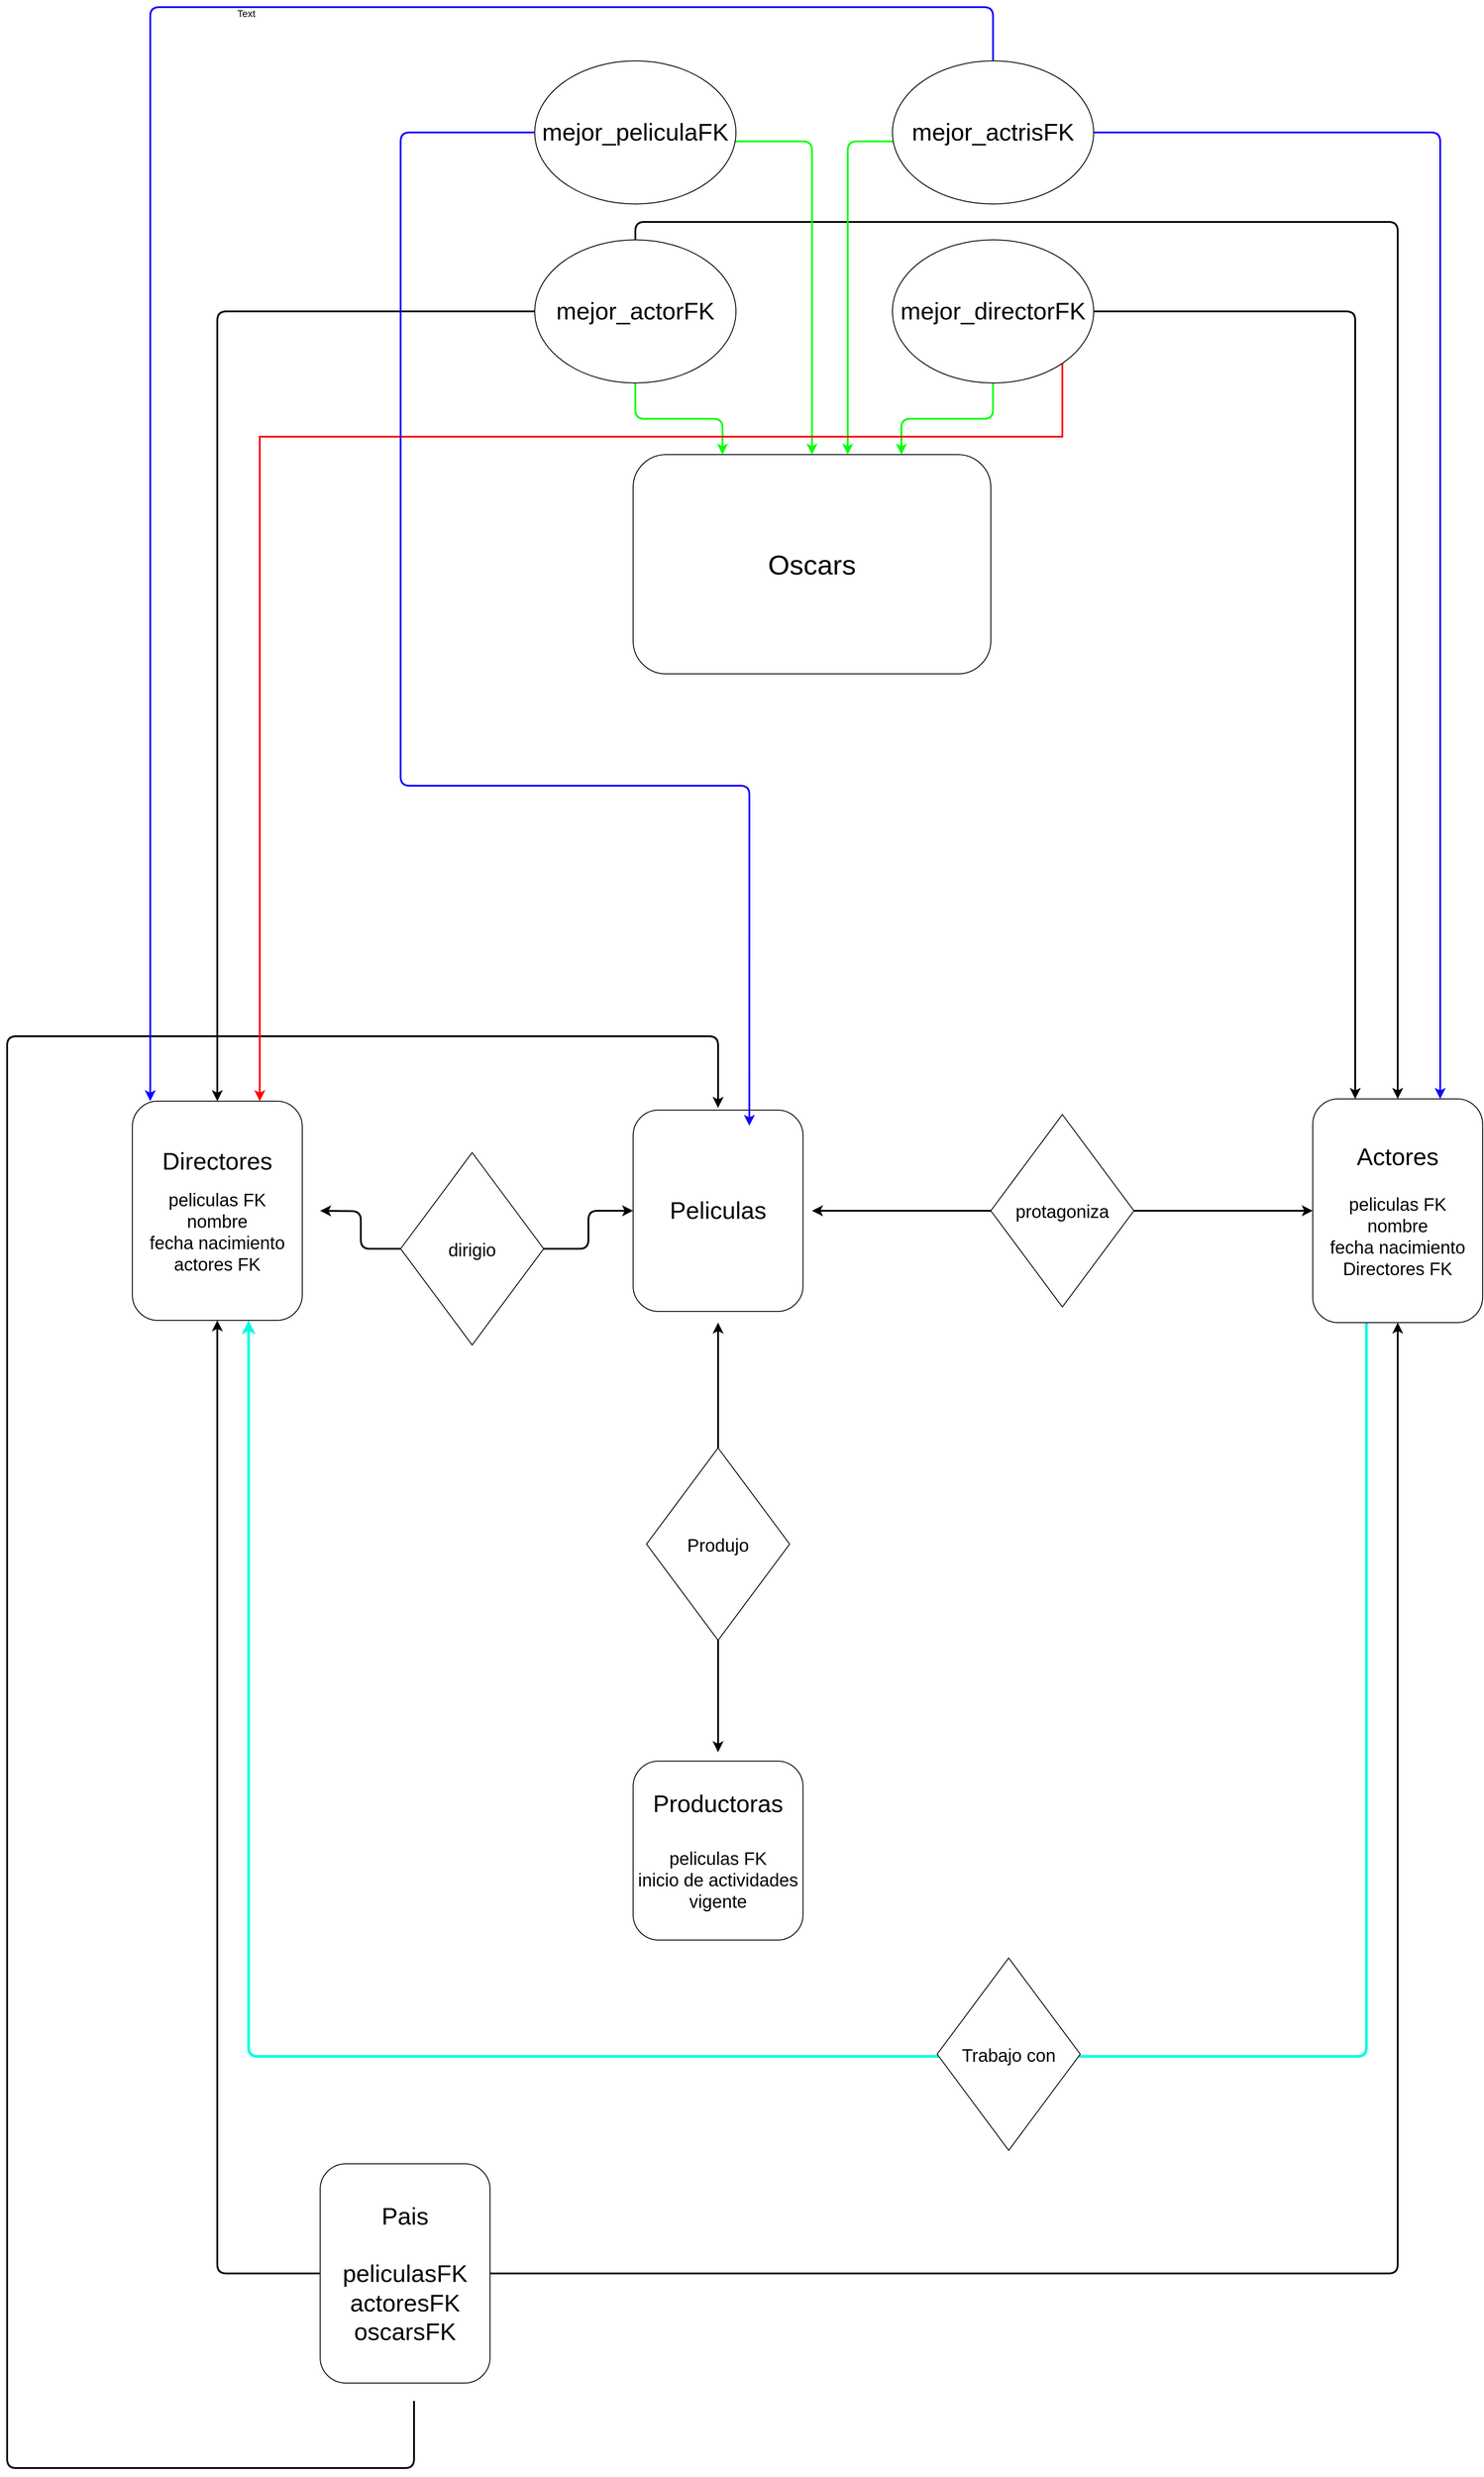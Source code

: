 <mxfile version="24.5.5" type="github">
  <diagram id="R2lEEEUBdFMjLlhIrx00" name="Page-1">
    <mxGraphModel dx="6586" dy="4084" grid="1" gridSize="10" guides="1" tooltips="1" connect="1" arrows="1" fold="1" page="1" pageScale="1" pageWidth="850" pageHeight="1100" math="0" shadow="0" extFonts="Permanent Marker^https://fonts.googleapis.com/css?family=Permanent+Marker">
      <root>
        <mxCell id="0" />
        <mxCell id="1" parent="0" />
        <mxCell id="zYBaCCxZsCV0XoSq2q6j-1" value="&lt;font style=&quot;font-size: 27px;&quot;&gt;Peliculas&lt;/font&gt;" style="rounded=1;whiteSpace=wrap;html=1;" parent="1" vertex="1">
          <mxGeometry x="590" y="242.5" width="190" height="225" as="geometry" />
        </mxCell>
        <mxCell id="Gb3tEwWbbEehNKneOIiz-47" style="edgeStyle=orthogonalEdgeStyle;rounded=1;orthogonalLoop=1;jettySize=auto;html=1;strokeColor=#00ffe1;strokeWidth=3;curved=0;" edge="1" parent="1" source="zYBaCCxZsCV0XoSq2q6j-4" target="zYBaCCxZsCV0XoSq2q6j-5">
          <mxGeometry relative="1" as="geometry">
            <Array as="points">
              <mxPoint x="1410" y="1300" />
              <mxPoint x="160" y="1300" />
            </Array>
          </mxGeometry>
        </mxCell>
        <mxCell id="zYBaCCxZsCV0XoSq2q6j-4" value="&lt;span style=&quot;font-size: 27px;&quot;&gt;Actores&lt;/span&gt;&lt;div style=&quot;font-size: 20px;&quot;&gt;&lt;span style=&quot;&quot;&gt;&lt;br&gt;&lt;/span&gt;&lt;/div&gt;&lt;div style=&quot;font-size: 20px;&quot;&gt;peliculas FK&lt;/div&gt;&lt;div style=&quot;font-size: 20px;&quot;&gt;nombre&lt;/div&gt;&lt;div style=&quot;font-size: 20px;&quot;&gt;fecha nacimiento&lt;/div&gt;&lt;div style=&quot;font-size: 20px;&quot;&gt;Directores FK&lt;/div&gt;" style="rounded=1;whiteSpace=wrap;html=1;" parent="1" vertex="1">
          <mxGeometry x="1350" y="230" width="190" height="250" as="geometry" />
        </mxCell>
        <mxCell id="zYBaCCxZsCV0XoSq2q6j-5" value="&lt;font style=&quot;font-size: 27px;&quot;&gt;Directores&lt;/font&gt;&lt;div&gt;&lt;br&gt;&lt;/div&gt;&lt;div style=&quot;font-size: 20px;&quot;&gt;&lt;div&gt;&lt;font style=&quot;font-size: 20px;&quot;&gt;peliculas FK&lt;/font&gt;&lt;/div&gt;&lt;div&gt;&lt;span style=&quot;&quot;&gt;nombre&lt;/span&gt;&lt;/div&gt;&lt;div&gt;&lt;span style=&quot;&quot;&gt;fecha nacimiento&lt;/span&gt;&lt;/div&gt;&lt;div&gt;&lt;span style=&quot;&quot;&gt;actores FK&lt;/span&gt;&lt;/div&gt;&lt;/div&gt;" style="rounded=1;whiteSpace=wrap;html=1;" parent="1" vertex="1">
          <mxGeometry x="30" y="232.5" width="190" height="245" as="geometry" />
        </mxCell>
        <mxCell id="zYBaCCxZsCV0XoSq2q6j-6" value="&lt;font style=&quot;font-size: 27px;&quot;&gt;Productoras&lt;/font&gt;&lt;div&gt;&lt;font style=&quot;font-size: 27px;&quot;&gt;&lt;br&gt;&lt;/font&gt;&lt;/div&gt;&lt;div style=&quot;font-size: 20px;&quot;&gt;peliculas FK&lt;/div&gt;&lt;div style=&quot;font-size: 20px;&quot;&gt;inicio de actividades&lt;/div&gt;&lt;div style=&quot;font-size: 20px;&quot;&gt;vigente&lt;/div&gt;" style="rounded=1;whiteSpace=wrap;html=1;" parent="1" vertex="1">
          <mxGeometry x="590" y="970" width="190" height="200" as="geometry" />
        </mxCell>
        <mxCell id="Gb3tEwWbbEehNKneOIiz-9" style="edgeStyle=orthogonalEdgeStyle;rounded=0;orthogonalLoop=1;jettySize=auto;html=1;exitX=0.5;exitY=1;exitDx=0;exitDy=0;" edge="1" parent="1" source="zYBaCCxZsCV0XoSq2q6j-5" target="zYBaCCxZsCV0XoSq2q6j-5">
          <mxGeometry relative="1" as="geometry" />
        </mxCell>
        <mxCell id="Gb3tEwWbbEehNKneOIiz-15" style="edgeStyle=orthogonalEdgeStyle;rounded=1;orthogonalLoop=1;jettySize=auto;html=1;entryX=0;entryY=0.5;entryDx=0;entryDy=0;strokeWidth=2;curved=0;" edge="1" parent="1" source="Gb3tEwWbbEehNKneOIiz-14" target="zYBaCCxZsCV0XoSq2q6j-4">
          <mxGeometry relative="1" as="geometry" />
        </mxCell>
        <mxCell id="Gb3tEwWbbEehNKneOIiz-16" style="edgeStyle=orthogonalEdgeStyle;rounded=1;orthogonalLoop=1;jettySize=auto;html=1;strokeWidth=2;curved=0;" edge="1" parent="1" source="Gb3tEwWbbEehNKneOIiz-14">
          <mxGeometry relative="1" as="geometry">
            <mxPoint x="790" y="355" as="targetPoint" />
          </mxGeometry>
        </mxCell>
        <mxCell id="Gb3tEwWbbEehNKneOIiz-14" value="&lt;span style=&quot;font-size: 20px;&quot;&gt;protagoniza&lt;/span&gt;" style="rhombus;whiteSpace=wrap;html=1;" vertex="1" parent="1">
          <mxGeometry x="990" y="247.5" width="160" height="215" as="geometry" />
        </mxCell>
        <mxCell id="Gb3tEwWbbEehNKneOIiz-21" style="edgeStyle=orthogonalEdgeStyle;rounded=1;orthogonalLoop=1;jettySize=auto;html=1;strokeWidth=2;curved=0;" edge="1" parent="1" source="Gb3tEwWbbEehNKneOIiz-17">
          <mxGeometry relative="1" as="geometry">
            <mxPoint x="685" y="960.0" as="targetPoint" />
          </mxGeometry>
        </mxCell>
        <mxCell id="Gb3tEwWbbEehNKneOIiz-22" style="edgeStyle=orthogonalEdgeStyle;rounded=1;orthogonalLoop=1;jettySize=auto;html=1;strokeWidth=2;curved=0;" edge="1" parent="1" source="Gb3tEwWbbEehNKneOIiz-17">
          <mxGeometry relative="1" as="geometry">
            <mxPoint x="685" y="480.0" as="targetPoint" />
          </mxGeometry>
        </mxCell>
        <mxCell id="Gb3tEwWbbEehNKneOIiz-17" value="&lt;span style=&quot;font-size: 20px;&quot;&gt;Produjo&lt;/span&gt;" style="rhombus;whiteSpace=wrap;html=1;" vertex="1" parent="1">
          <mxGeometry x="605" y="620" width="160" height="215" as="geometry" />
        </mxCell>
        <mxCell id="Gb3tEwWbbEehNKneOIiz-19" style="edgeStyle=orthogonalEdgeStyle;rounded=1;orthogonalLoop=1;jettySize=auto;html=1;entryX=0;entryY=0.5;entryDx=0;entryDy=0;strokeWidth=2;curved=0;" edge="1" parent="1" source="Gb3tEwWbbEehNKneOIiz-18" target="zYBaCCxZsCV0XoSq2q6j-1">
          <mxGeometry relative="1" as="geometry" />
        </mxCell>
        <mxCell id="Gb3tEwWbbEehNKneOIiz-20" style="edgeStyle=orthogonalEdgeStyle;rounded=1;orthogonalLoop=1;jettySize=auto;html=1;strokeWidth=2;curved=0;" edge="1" parent="1" source="Gb3tEwWbbEehNKneOIiz-18">
          <mxGeometry relative="1" as="geometry">
            <mxPoint x="240" y="355" as="targetPoint" />
          </mxGeometry>
        </mxCell>
        <mxCell id="Gb3tEwWbbEehNKneOIiz-18" value="&lt;span style=&quot;font-size: 20px;&quot;&gt;dirigio&lt;/span&gt;" style="rhombus;whiteSpace=wrap;html=1;" vertex="1" parent="1">
          <mxGeometry x="330" y="290" width="160" height="215" as="geometry" />
        </mxCell>
        <mxCell id="Gb3tEwWbbEehNKneOIiz-26" style="edgeStyle=orthogonalEdgeStyle;rounded=1;orthogonalLoop=1;jettySize=auto;html=1;strokeWidth=2;curved=0;" edge="1" parent="1" source="Gb3tEwWbbEehNKneOIiz-23" target="zYBaCCxZsCV0XoSq2q6j-5">
          <mxGeometry relative="1" as="geometry">
            <mxPoint x="130" y="490" as="targetPoint" />
          </mxGeometry>
        </mxCell>
        <mxCell id="Gb3tEwWbbEehNKneOIiz-27" style="edgeStyle=orthogonalEdgeStyle;rounded=1;orthogonalLoop=1;jettySize=auto;html=1;strokeWidth=2;curved=0;" edge="1" parent="1">
          <mxGeometry relative="1" as="geometry">
            <mxPoint x="685" y="240" as="targetPoint" />
            <mxPoint x="345" y="1685" as="sourcePoint" />
            <Array as="points">
              <mxPoint x="345" y="1760" />
              <mxPoint x="-110" y="1760" />
              <mxPoint x="-110" y="160" />
              <mxPoint x="685" y="160" />
            </Array>
          </mxGeometry>
        </mxCell>
        <mxCell id="Gb3tEwWbbEehNKneOIiz-28" style="edgeStyle=orthogonalEdgeStyle;rounded=1;orthogonalLoop=1;jettySize=auto;html=1;strokeWidth=2;curved=0;" edge="1" parent="1" source="Gb3tEwWbbEehNKneOIiz-23" target="zYBaCCxZsCV0XoSq2q6j-4">
          <mxGeometry relative="1" as="geometry">
            <mxPoint x="1450" y="210" as="targetPoint" />
          </mxGeometry>
        </mxCell>
        <mxCell id="Gb3tEwWbbEehNKneOIiz-23" value="&lt;span style=&quot;font-size: 27px;&quot;&gt;Pais&lt;/span&gt;&lt;div&gt;&lt;span style=&quot;font-size: 27px;&quot;&gt;&lt;br&gt;&lt;/span&gt;&lt;/div&gt;&lt;div&gt;&lt;span style=&quot;font-size: 27px;&quot;&gt;peliculasFK&lt;/span&gt;&lt;/div&gt;&lt;div&gt;&lt;span style=&quot;font-size: 27px;&quot;&gt;actoresFK&lt;/span&gt;&lt;/div&gt;&lt;div&gt;&lt;span style=&quot;font-size: 27px;&quot;&gt;oscarsFK&lt;/span&gt;&lt;/div&gt;" style="rounded=1;whiteSpace=wrap;html=1;" vertex="1" parent="1">
          <mxGeometry x="240" y="1420" width="190" height="245" as="geometry" />
        </mxCell>
        <mxCell id="Gb3tEwWbbEehNKneOIiz-24" style="edgeStyle=orthogonalEdgeStyle;rounded=0;orthogonalLoop=1;jettySize=auto;html=1;exitX=0.5;exitY=1;exitDx=0;exitDy=0;" edge="1" parent="1" source="Gb3tEwWbbEehNKneOIiz-23" target="Gb3tEwWbbEehNKneOIiz-23">
          <mxGeometry relative="1" as="geometry" />
        </mxCell>
        <mxCell id="Gb3tEwWbbEehNKneOIiz-29" value="&lt;font style=&quot;font-size: 31px;&quot;&gt;Oscars&lt;/font&gt;" style="rounded=1;whiteSpace=wrap;html=1;" vertex="1" parent="1">
          <mxGeometry x="590" y="-490" width="400" height="245" as="geometry" />
        </mxCell>
        <mxCell id="Gb3tEwWbbEehNKneOIiz-30" style="edgeStyle=orthogonalEdgeStyle;rounded=0;orthogonalLoop=1;jettySize=auto;html=1;exitX=0.5;exitY=1;exitDx=0;exitDy=0;" edge="1" parent="1" source="Gb3tEwWbbEehNKneOIiz-29" target="Gb3tEwWbbEehNKneOIiz-29">
          <mxGeometry relative="1" as="geometry" />
        </mxCell>
        <mxCell id="Gb3tEwWbbEehNKneOIiz-35" style="edgeStyle=orthogonalEdgeStyle;rounded=1;orthogonalLoop=1;jettySize=auto;html=1;entryX=0.25;entryY=0;entryDx=0;entryDy=0;strokeColor=#00FF00;strokeWidth=2;curved=0;" edge="1" parent="1" source="Gb3tEwWbbEehNKneOIiz-31" target="Gb3tEwWbbEehNKneOIiz-29">
          <mxGeometry relative="1" as="geometry" />
        </mxCell>
        <mxCell id="Gb3tEwWbbEehNKneOIiz-40" style="edgeStyle=orthogonalEdgeStyle;rounded=1;orthogonalLoop=1;jettySize=auto;html=1;strokeWidth=2;curved=0;" edge="1" parent="1" source="Gb3tEwWbbEehNKneOIiz-31" target="zYBaCCxZsCV0XoSq2q6j-4">
          <mxGeometry relative="1" as="geometry">
            <Array as="points">
              <mxPoint x="593" y="-750" />
              <mxPoint x="1445" y="-750" />
            </Array>
          </mxGeometry>
        </mxCell>
        <mxCell id="Gb3tEwWbbEehNKneOIiz-41" style="edgeStyle=orthogonalEdgeStyle;rounded=1;orthogonalLoop=1;jettySize=auto;html=1;strokeWidth=2;curved=0;" edge="1" parent="1" source="Gb3tEwWbbEehNKneOIiz-31" target="zYBaCCxZsCV0XoSq2q6j-5">
          <mxGeometry relative="1" as="geometry" />
        </mxCell>
        <mxCell id="Gb3tEwWbbEehNKneOIiz-31" value="&lt;span style=&quot;font-size: 27px;&quot;&gt;mejor_actorFK&lt;/span&gt;" style="ellipse;whiteSpace=wrap;html=1;" vertex="1" parent="1">
          <mxGeometry x="480" y="-730" width="225" height="160" as="geometry" />
        </mxCell>
        <mxCell id="Gb3tEwWbbEehNKneOIiz-37" style="edgeStyle=orthogonalEdgeStyle;rounded=1;orthogonalLoop=1;jettySize=auto;html=1;fillColor=#dae8fc;strokeColor=#00FF00;strokeWidth=2;curved=0;" edge="1" parent="1" source="Gb3tEwWbbEehNKneOIiz-32" target="Gb3tEwWbbEehNKneOIiz-29">
          <mxGeometry relative="1" as="geometry">
            <mxPoint x="840" y="-500" as="targetPoint" />
            <Array as="points">
              <mxPoint x="830" y="-840" />
            </Array>
          </mxGeometry>
        </mxCell>
        <mxCell id="Gb3tEwWbbEehNKneOIiz-44" style="edgeStyle=orthogonalEdgeStyle;rounded=1;orthogonalLoop=1;jettySize=auto;html=1;entryX=0.75;entryY=0;entryDx=0;entryDy=0;fillColor=#f8cecc;strokeColor=#1100ff;strokeWidth=2;curved=0;" edge="1" parent="1" source="Gb3tEwWbbEehNKneOIiz-32" target="zYBaCCxZsCV0XoSq2q6j-4">
          <mxGeometry relative="1" as="geometry" />
        </mxCell>
        <mxCell id="Gb3tEwWbbEehNKneOIiz-32" value="&lt;span style=&quot;font-size: 27px;&quot;&gt;mejor_actrisFK&lt;/span&gt;" style="ellipse;whiteSpace=wrap;html=1;" vertex="1" parent="1">
          <mxGeometry x="880" y="-930" width="225" height="160" as="geometry" />
        </mxCell>
        <mxCell id="Gb3tEwWbbEehNKneOIiz-38" style="edgeStyle=orthogonalEdgeStyle;rounded=1;orthogonalLoop=1;jettySize=auto;html=1;strokeColor=#00FF00;strokeWidth=2;curved=0;" edge="1" parent="1" source="Gb3tEwWbbEehNKneOIiz-33" target="Gb3tEwWbbEehNKneOIiz-29">
          <mxGeometry relative="1" as="geometry">
            <mxPoint x="770" y="-510" as="targetPoint" />
            <Array as="points">
              <mxPoint x="790" y="-840" />
            </Array>
          </mxGeometry>
        </mxCell>
        <mxCell id="Gb3tEwWbbEehNKneOIiz-33" value="&lt;span style=&quot;font-size: 27px;&quot;&gt;mejor_peliculaFK&lt;/span&gt;" style="ellipse;whiteSpace=wrap;html=1;" vertex="1" parent="1">
          <mxGeometry x="480" y="-930" width="225" height="160" as="geometry" />
        </mxCell>
        <mxCell id="Gb3tEwWbbEehNKneOIiz-36" style="edgeStyle=orthogonalEdgeStyle;rounded=1;orthogonalLoop=1;jettySize=auto;html=1;entryX=0.75;entryY=0;entryDx=0;entryDy=0;strokeColor=#00FF00;strokeWidth=2;curved=0;" edge="1" parent="1" source="Gb3tEwWbbEehNKneOIiz-34" target="Gb3tEwWbbEehNKneOIiz-29">
          <mxGeometry relative="1" as="geometry" />
        </mxCell>
        <mxCell id="Gb3tEwWbbEehNKneOIiz-42" style="edgeStyle=orthogonalEdgeStyle;rounded=0;orthogonalLoop=1;jettySize=auto;html=1;entryX=0.75;entryY=0;entryDx=0;entryDy=0;strokeColor=#ff0000;strokeWidth=2;" edge="1" parent="1" source="Gb3tEwWbbEehNKneOIiz-34" target="zYBaCCxZsCV0XoSq2q6j-5">
          <mxGeometry relative="1" as="geometry">
            <Array as="points">
              <mxPoint x="1070" y="-510" />
              <mxPoint x="173" y="-510" />
            </Array>
          </mxGeometry>
        </mxCell>
        <mxCell id="Gb3tEwWbbEehNKneOIiz-43" style="edgeStyle=orthogonalEdgeStyle;rounded=1;orthogonalLoop=1;jettySize=auto;html=1;entryX=0.25;entryY=0;entryDx=0;entryDy=0;strokeWidth=2;curved=0;" edge="1" parent="1" source="Gb3tEwWbbEehNKneOIiz-34" target="zYBaCCxZsCV0XoSq2q6j-4">
          <mxGeometry relative="1" as="geometry" />
        </mxCell>
        <mxCell id="Gb3tEwWbbEehNKneOIiz-34" value="&lt;span style=&quot;font-size: 27px;&quot;&gt;mejor_directorFK&lt;/span&gt;" style="ellipse;whiteSpace=wrap;html=1;" vertex="1" parent="1">
          <mxGeometry x="880" y="-730" width="225" height="160" as="geometry" />
        </mxCell>
        <mxCell id="Gb3tEwWbbEehNKneOIiz-39" style="edgeStyle=orthogonalEdgeStyle;rounded=1;orthogonalLoop=1;jettySize=auto;html=1;entryX=0.684;entryY=0.078;entryDx=0;entryDy=0;entryPerimeter=0;strokeColor=#1100ff;strokeWidth=2;curved=0;" edge="1" parent="1" source="Gb3tEwWbbEehNKneOIiz-33" target="zYBaCCxZsCV0XoSq2q6j-1">
          <mxGeometry relative="1" as="geometry">
            <Array as="points">
              <mxPoint x="330" y="-850" />
              <mxPoint x="330" y="-120" />
              <mxPoint x="720" y="-120" />
            </Array>
          </mxGeometry>
        </mxCell>
        <mxCell id="Gb3tEwWbbEehNKneOIiz-45" style="edgeStyle=orthogonalEdgeStyle;rounded=1;orthogonalLoop=1;jettySize=auto;html=1;strokeColor=#1100ff;strokeWidth=2;curved=0;" edge="1" parent="1" source="Gb3tEwWbbEehNKneOIiz-32" target="zYBaCCxZsCV0XoSq2q6j-5">
          <mxGeometry relative="1" as="geometry">
            <Array as="points">
              <mxPoint x="993" y="-990" />
              <mxPoint x="50" y="-990" />
            </Array>
          </mxGeometry>
        </mxCell>
        <mxCell id="Gb3tEwWbbEehNKneOIiz-46" value="Text" style="edgeLabel;html=1;align=center;verticalAlign=middle;resizable=0;points=[];" vertex="1" connectable="0" parent="Gb3tEwWbbEehNKneOIiz-45">
          <mxGeometry x="-0.195" y="8" relative="1" as="geometry">
            <mxPoint y="-1" as="offset" />
          </mxGeometry>
        </mxCell>
        <mxCell id="Gb3tEwWbbEehNKneOIiz-49" value="&lt;span style=&quot;font-size: 20px;&quot;&gt;Trabajo con&lt;/span&gt;" style="rhombus;whiteSpace=wrap;html=1;" vertex="1" parent="1">
          <mxGeometry x="930" y="1190" width="160" height="215" as="geometry" />
        </mxCell>
      </root>
    </mxGraphModel>
  </diagram>
</mxfile>
